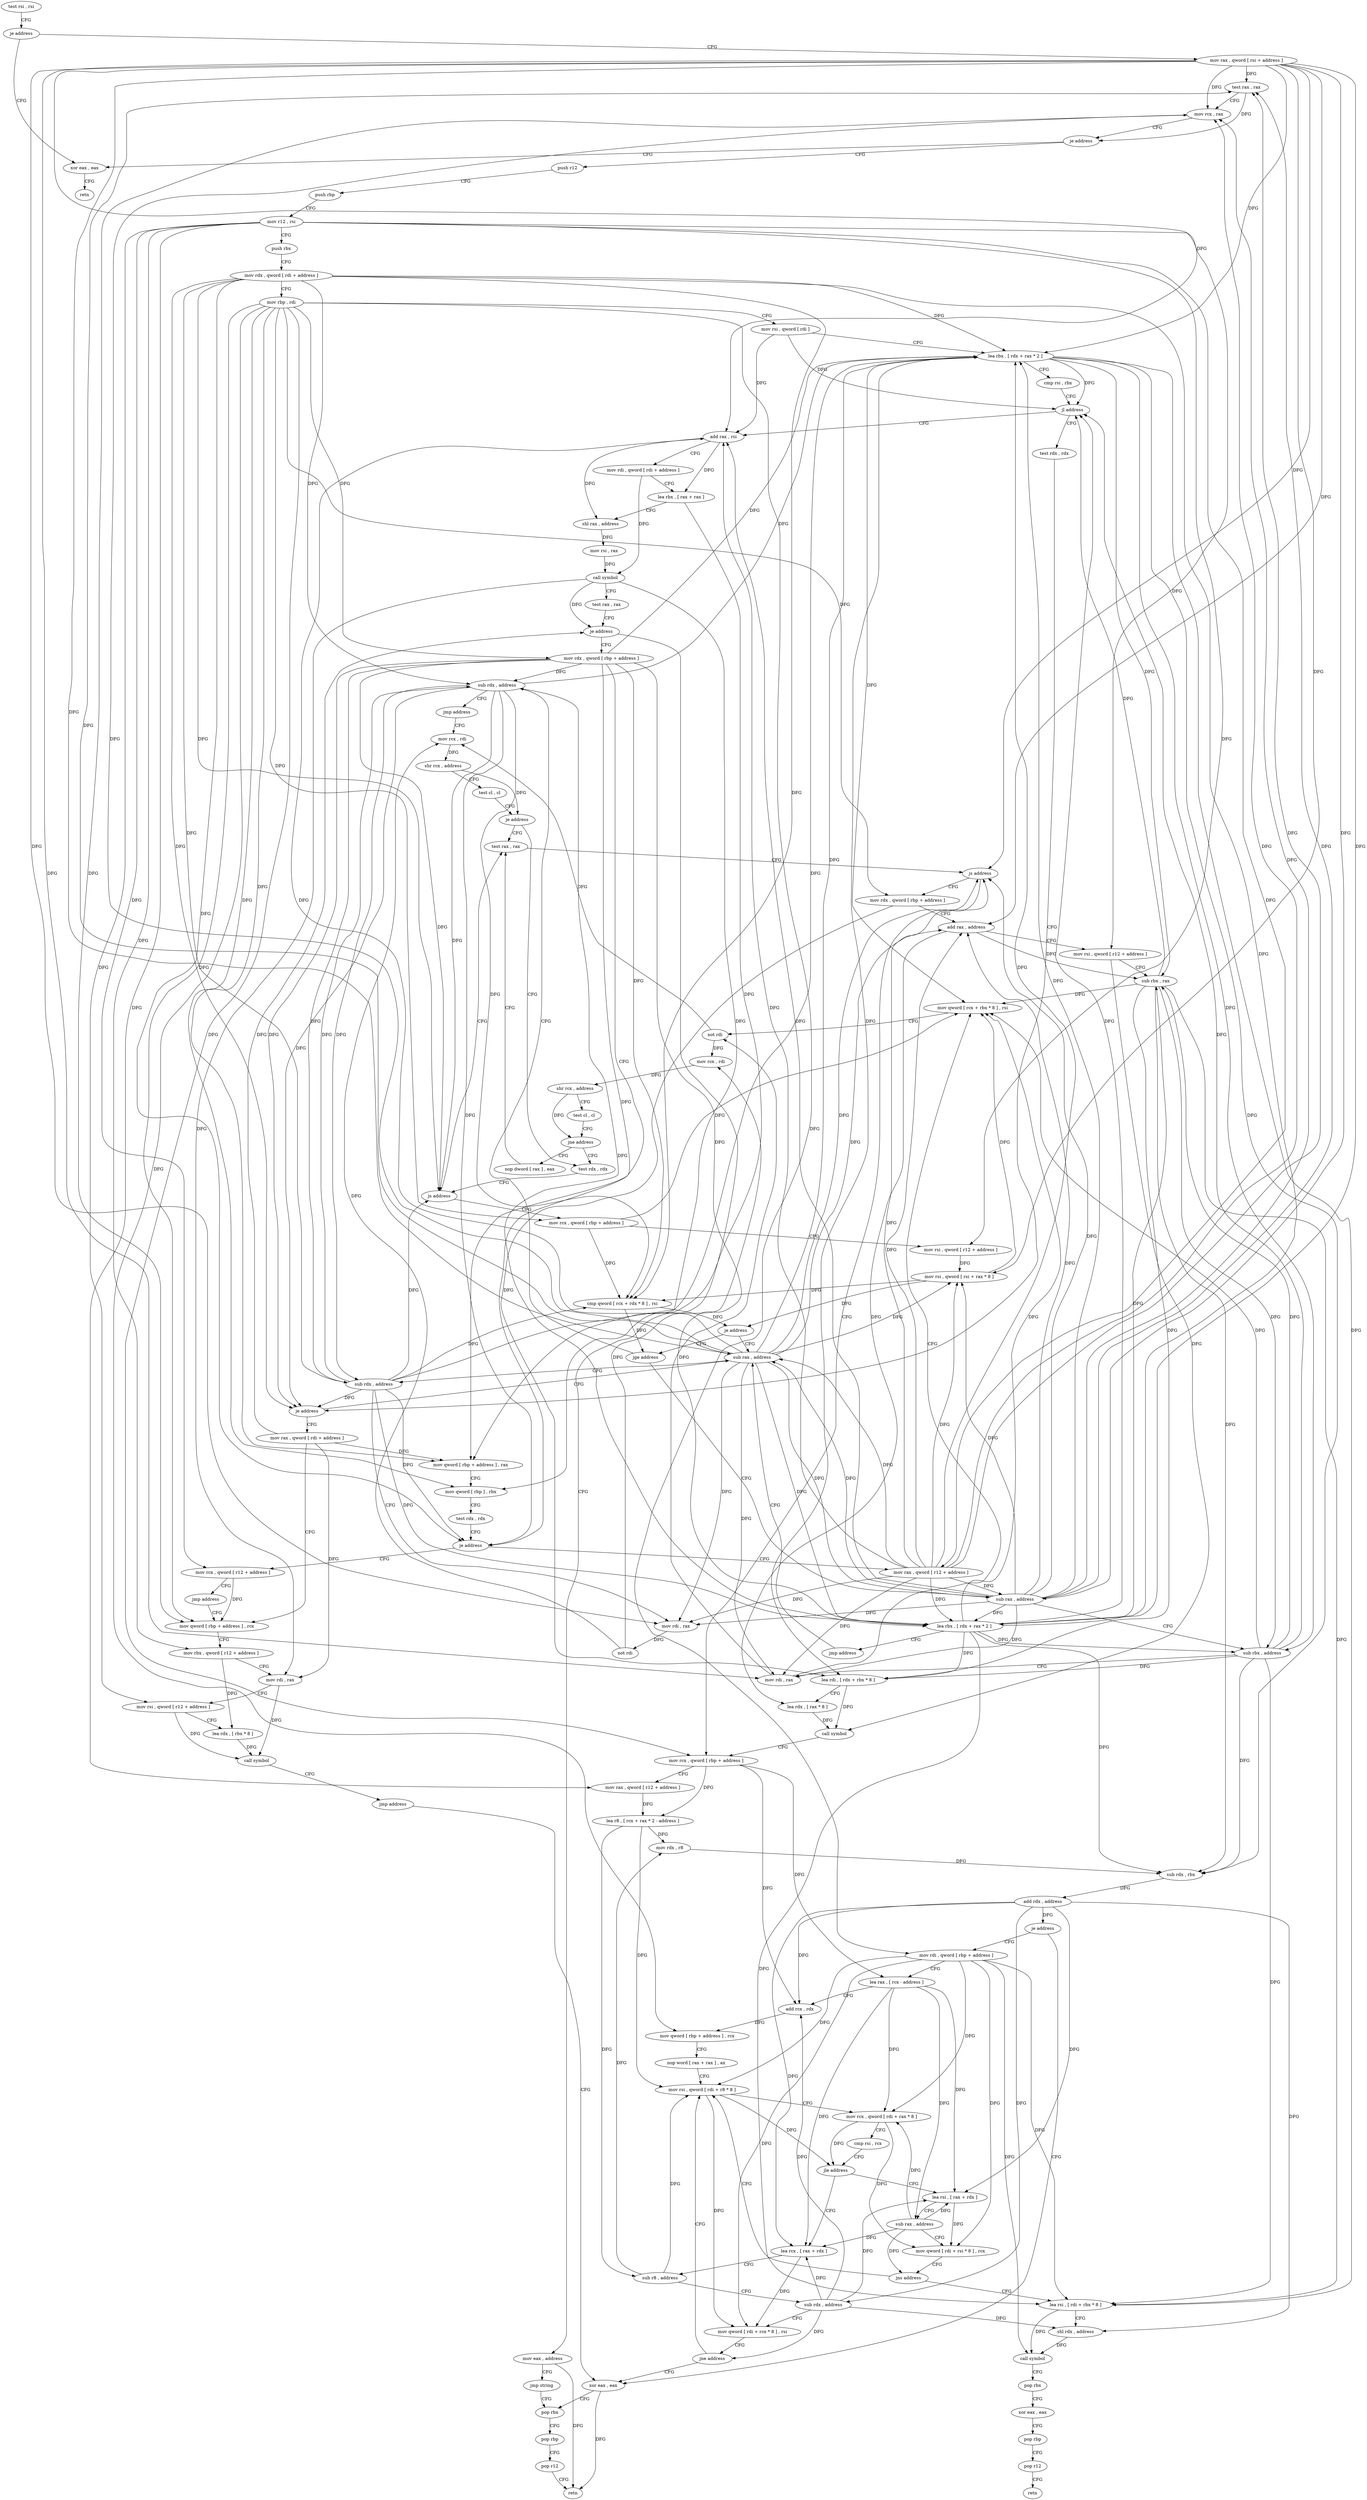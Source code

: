 digraph "func" {
"4258880" [label = "test rsi , rsi" ]
"4258883" [label = "je address" ]
"4259224" [label = "xor eax , eax" ]
"4258889" [label = "mov rax , qword [ rsi + address ]" ]
"4259226" [label = "retn" ]
"4258893" [label = "test rax , rax" ]
"4258896" [label = "mov rcx , rax" ]
"4258899" [label = "je address" ]
"4258905" [label = "push r12" ]
"4258907" [label = "push rbp" ]
"4258908" [label = "mov r12 , rsi" ]
"4258911" [label = "push rbx" ]
"4258912" [label = "mov rdx , qword [ rdi + address ]" ]
"4258916" [label = "mov rbp , rdi" ]
"4258919" [label = "mov rsi , qword [ rdi ]" ]
"4258922" [label = "lea rbx , [ rdx + rax * 2 ]" ]
"4258926" [label = "cmp rsi , rbx" ]
"4258929" [label = "jl address" ]
"4259232" [label = "add rax , rsi" ]
"4258935" [label = "test rdx , rdx" ]
"4259235" [label = "mov rdi , qword [ rdi + address ]" ]
"4259239" [label = "lea rbx , [ rax + rax ]" ]
"4259243" [label = "shl rax , address" ]
"4259247" [label = "mov rsi , rax" ]
"4259250" [label = "call symbol" ]
"4259255" [label = "test rax , rax" ]
"4259258" [label = "je address" ]
"4259330" [label = "mov eax , address" ]
"4259260" [label = "mov rdx , qword [ rbp + address ]" ]
"4258938" [label = "je address" ]
"4259291" [label = "mov rax , qword [ rdi + address ]" ]
"4258944" [label = "sub rax , address" ]
"4259335" [label = "jmp string" ]
"4259153" [label = "pop rbx" ]
"4259264" [label = "mov qword [ rbp + address ] , rax" ]
"4259268" [label = "mov qword [ rbp ] , rbx" ]
"4259272" [label = "test rdx , rdx" ]
"4259275" [label = "je address" ]
"4259340" [label = "mov rcx , qword [ r12 + address ]" ]
"4259277" [label = "mov rax , qword [ r12 + address ]" ]
"4259295" [label = "mov qword [ rbp + address ] , rcx" ]
"4258948" [label = "sub rdx , address" ]
"4258952" [label = "mov rdi , rax" ]
"4258955" [label = "not rdi" ]
"4258958" [label = "mov rcx , rdi" ]
"4259154" [label = "pop rbp" ]
"4259155" [label = "pop r12" ]
"4259157" [label = "retn" ]
"4259345" [label = "jmp address" ]
"4259282" [label = "lea rbx , [ rdx + rax * 2 ]" ]
"4259286" [label = "jmp address" ]
"4259151" [label = "xor eax , eax" ]
"4259032" [label = "test rax , rax" ]
"4259035" [label = "js address" ]
"4259070" [label = "mov rcx , qword [ rbp + address ]" ]
"4259037" [label = "mov rdx , qword [ rbp + address ]" ]
"4258969" [label = "test rdx , rdx" ]
"4258972" [label = "js address" ]
"4258974" [label = "mov rcx , qword [ rbp + address ]" ]
"4259299" [label = "mov rbx , qword [ r12 + address ]" ]
"4259304" [label = "mov rdi , rax" ]
"4259307" [label = "mov rsi , qword [ r12 + address ]" ]
"4259312" [label = "lea rdx , [ rbx * 8 ]" ]
"4259320" [label = "call symbol" ]
"4259325" [label = "jmp address" ]
"4259074" [label = "mov rax , qword [ r12 + address ]" ]
"4259079" [label = "lea r8 , [ rcx + rax * 2 - address ]" ]
"4259084" [label = "mov rdx , r8" ]
"4259087" [label = "sub rdx , rbx" ]
"4259090" [label = "add rdx , address" ]
"4259094" [label = "je address" ]
"4259096" [label = "mov rdi , qword [ rbp + address ]" ]
"4259041" [label = "add rax , address" ]
"4259045" [label = "mov rsi , qword [ r12 + address ]" ]
"4259050" [label = "sub rbx , rax" ]
"4259053" [label = "lea rdi , [ rdx + rbx * 8 ]" ]
"4259057" [label = "lea rdx , [ rax * 8 ]" ]
"4259065" [label = "call symbol" ]
"4258978" [label = "mov rsi , qword [ r12 + address ]" ]
"4258983" [label = "mov rsi , qword [ rsi + rax * 8 ]" ]
"4258987" [label = "cmp qword [ rcx + rdx * 8 ] , rsi" ]
"4258991" [label = "je address" ]
"4258993" [label = "jge address" ]
"4259100" [label = "lea rax , [ rcx - address ]" ]
"4259104" [label = "add rcx , rdx" ]
"4259107" [label = "mov qword [ rbp + address ] , rcx" ]
"4259111" [label = "nop word [ rax + rax ] , ax" ]
"4259120" [label = "mov rsi , qword [ rdi + r8 * 8 ]" ]
"4259208" [label = "sub rdx , address" ]
"4258999" [label = "sub rax , address" ]
"4259168" [label = "lea rsi , [ rax + rdx ]" ]
"4259172" [label = "sub rax , address" ]
"4259176" [label = "mov qword [ rdi + rsi * 8 ] , rcx" ]
"4259180" [label = "jns address" ]
"4259182" [label = "lea rsi , [ rdi + rbx * 8 ]" ]
"4259133" [label = "lea rcx , [ rax + rdx ]" ]
"4259137" [label = "sub r8 , address" ]
"4259141" [label = "sub rdx , address" ]
"4259145" [label = "mov qword [ rdi + rcx * 8 ] , rsi" ]
"4259149" [label = "jne address" ]
"4259212" [label = "jmp address" ]
"4259003" [label = "sub rbx , address" ]
"4259007" [label = "mov rdi , rax" ]
"4259010" [label = "mov qword [ rcx + rbx * 8 ] , rsi" ]
"4259014" [label = "not rdi" ]
"4259017" [label = "mov rcx , rdi" ]
"4259020" [label = "shr rcx , address" ]
"4259024" [label = "test cl , cl" ]
"4259026" [label = "jne address" ]
"4259028" [label = "nop dword [ rax ] , eax" ]
"4259124" [label = "mov rcx , qword [ rdi + rax * 8 ]" ]
"4259128" [label = "cmp rsi , rcx" ]
"4259131" [label = "jle address" ]
"4259186" [label = "shl rdx , address" ]
"4259190" [label = "call symbol" ]
"4259195" [label = "pop rbx" ]
"4259196" [label = "xor eax , eax" ]
"4259198" [label = "pop rbp" ]
"4259199" [label = "pop r12" ]
"4259201" [label = "retn" ]
"4258961" [label = "shr rcx , address" ]
"4258965" [label = "test cl , cl" ]
"4258967" [label = "je address" ]
"4258880" -> "4258883" [ label = "CFG" ]
"4258883" -> "4259224" [ label = "CFG" ]
"4258883" -> "4258889" [ label = "CFG" ]
"4259224" -> "4259226" [ label = "CFG" ]
"4258889" -> "4258893" [ label = "DFG" ]
"4258889" -> "4258896" [ label = "DFG" ]
"4258889" -> "4258922" [ label = "DFG" ]
"4258889" -> "4259232" [ label = "DFG" ]
"4258889" -> "4258944" [ label = "DFG" ]
"4258889" -> "4258952" [ label = "DFG" ]
"4258889" -> "4259282" [ label = "DFG" ]
"4258889" -> "4259035" [ label = "DFG" ]
"4258889" -> "4259041" [ label = "DFG" ]
"4258889" -> "4258983" [ label = "DFG" ]
"4258889" -> "4258999" [ label = "DFG" ]
"4258889" -> "4259007" [ label = "DFG" ]
"4258893" -> "4258896" [ label = "CFG" ]
"4258893" -> "4258899" [ label = "DFG" ]
"4258896" -> "4258899" [ label = "CFG" ]
"4258896" -> "4259295" [ label = "DFG" ]
"4258899" -> "4259224" [ label = "CFG" ]
"4258899" -> "4258905" [ label = "CFG" ]
"4258905" -> "4258907" [ label = "CFG" ]
"4258907" -> "4258908" [ label = "CFG" ]
"4258908" -> "4258911" [ label = "CFG" ]
"4258908" -> "4259340" [ label = "DFG" ]
"4258908" -> "4259277" [ label = "DFG" ]
"4258908" -> "4259299" [ label = "DFG" ]
"4258908" -> "4259307" [ label = "DFG" ]
"4258908" -> "4259074" [ label = "DFG" ]
"4258908" -> "4259045" [ label = "DFG" ]
"4258908" -> "4258978" [ label = "DFG" ]
"4258911" -> "4258912" [ label = "CFG" ]
"4258912" -> "4258916" [ label = "CFG" ]
"4258912" -> "4258922" [ label = "DFG" ]
"4258912" -> "4258938" [ label = "DFG" ]
"4258912" -> "4259275" [ label = "DFG" ]
"4258912" -> "4258948" [ label = "DFG" ]
"4258912" -> "4259282" [ label = "DFG" ]
"4258912" -> "4258972" [ label = "DFG" ]
"4258912" -> "4258987" [ label = "DFG" ]
"4258912" -> "4259208" [ label = "DFG" ]
"4258916" -> "4258919" [ label = "CFG" ]
"4258916" -> "4259260" [ label = "DFG" ]
"4258916" -> "4259264" [ label = "DFG" ]
"4258916" -> "4259268" [ label = "DFG" ]
"4258916" -> "4259295" [ label = "DFG" ]
"4258916" -> "4259070" [ label = "DFG" ]
"4258916" -> "4259037" [ label = "DFG" ]
"4258916" -> "4258974" [ label = "DFG" ]
"4258916" -> "4259096" [ label = "DFG" ]
"4258916" -> "4259107" [ label = "DFG" ]
"4258919" -> "4258922" [ label = "CFG" ]
"4258919" -> "4258929" [ label = "DFG" ]
"4258919" -> "4259232" [ label = "DFG" ]
"4258922" -> "4258926" [ label = "CFG" ]
"4258922" -> "4258929" [ label = "DFG" ]
"4258922" -> "4259087" [ label = "DFG" ]
"4258922" -> "4259050" [ label = "DFG" ]
"4258922" -> "4259053" [ label = "DFG" ]
"4258922" -> "4259003" [ label = "DFG" ]
"4258922" -> "4259010" [ label = "DFG" ]
"4258922" -> "4259182" [ label = "DFG" ]
"4258926" -> "4258929" [ label = "CFG" ]
"4258929" -> "4259232" [ label = "CFG" ]
"4258929" -> "4258935" [ label = "CFG" ]
"4259232" -> "4259235" [ label = "CFG" ]
"4259232" -> "4259239" [ label = "DFG" ]
"4259232" -> "4259243" [ label = "DFG" ]
"4258935" -> "4258938" [ label = "CFG" ]
"4259235" -> "4259239" [ label = "CFG" ]
"4259235" -> "4259250" [ label = "DFG" ]
"4259239" -> "4259243" [ label = "CFG" ]
"4259239" -> "4259268" [ label = "DFG" ]
"4259243" -> "4259247" [ label = "DFG" ]
"4259247" -> "4259250" [ label = "DFG" ]
"4259250" -> "4259255" [ label = "CFG" ]
"4259250" -> "4259258" [ label = "DFG" ]
"4259250" -> "4259264" [ label = "DFG" ]
"4259250" -> "4259304" [ label = "DFG" ]
"4259255" -> "4259258" [ label = "CFG" ]
"4259258" -> "4259330" [ label = "CFG" ]
"4259258" -> "4259260" [ label = "CFG" ]
"4259330" -> "4259335" [ label = "CFG" ]
"4259330" -> "4259157" [ label = "DFG" ]
"4259260" -> "4259264" [ label = "CFG" ]
"4259260" -> "4258938" [ label = "DFG" ]
"4259260" -> "4258922" [ label = "DFG" ]
"4259260" -> "4259275" [ label = "DFG" ]
"4259260" -> "4258948" [ label = "DFG" ]
"4259260" -> "4259282" [ label = "DFG" ]
"4259260" -> "4258972" [ label = "DFG" ]
"4259260" -> "4258987" [ label = "DFG" ]
"4259260" -> "4259208" [ label = "DFG" ]
"4258938" -> "4259291" [ label = "CFG" ]
"4258938" -> "4258944" [ label = "CFG" ]
"4259291" -> "4259295" [ label = "CFG" ]
"4259291" -> "4259258" [ label = "DFG" ]
"4259291" -> "4259264" [ label = "DFG" ]
"4259291" -> "4259304" [ label = "DFG" ]
"4258944" -> "4258948" [ label = "CFG" ]
"4258944" -> "4258893" [ label = "DFG" ]
"4258944" -> "4258896" [ label = "DFG" ]
"4258944" -> "4258922" [ label = "DFG" ]
"4258944" -> "4259232" [ label = "DFG" ]
"4258944" -> "4258952" [ label = "DFG" ]
"4258944" -> "4259282" [ label = "DFG" ]
"4258944" -> "4259035" [ label = "DFG" ]
"4258944" -> "4259041" [ label = "DFG" ]
"4258944" -> "4258983" [ label = "DFG" ]
"4258944" -> "4258999" [ label = "DFG" ]
"4258944" -> "4259007" [ label = "DFG" ]
"4259335" -> "4259153" [ label = "CFG" ]
"4259153" -> "4259154" [ label = "CFG" ]
"4259264" -> "4259268" [ label = "CFG" ]
"4259268" -> "4259272" [ label = "CFG" ]
"4259272" -> "4259275" [ label = "CFG" ]
"4259275" -> "4259340" [ label = "CFG" ]
"4259275" -> "4259277" [ label = "CFG" ]
"4259340" -> "4259345" [ label = "CFG" ]
"4259340" -> "4259295" [ label = "DFG" ]
"4259277" -> "4259282" [ label = "DFG" ]
"4259277" -> "4258893" [ label = "DFG" ]
"4259277" -> "4258896" [ label = "DFG" ]
"4259277" -> "4258922" [ label = "DFG" ]
"4259277" -> "4258944" [ label = "DFG" ]
"4259277" -> "4258952" [ label = "DFG" ]
"4259277" -> "4259232" [ label = "DFG" ]
"4259277" -> "4259035" [ label = "DFG" ]
"4259277" -> "4259041" [ label = "DFG" ]
"4259277" -> "4258983" [ label = "DFG" ]
"4259277" -> "4258999" [ label = "DFG" ]
"4259277" -> "4259007" [ label = "DFG" ]
"4259295" -> "4259299" [ label = "CFG" ]
"4258948" -> "4258952" [ label = "CFG" ]
"4258948" -> "4258938" [ label = "DFG" ]
"4258948" -> "4259275" [ label = "DFG" ]
"4258948" -> "4258922" [ label = "DFG" ]
"4258948" -> "4259282" [ label = "DFG" ]
"4258948" -> "4258972" [ label = "DFG" ]
"4258948" -> "4258987" [ label = "DFG" ]
"4258948" -> "4259208" [ label = "DFG" ]
"4258952" -> "4258955" [ label = "DFG" ]
"4258955" -> "4258958" [ label = "DFG" ]
"4258955" -> "4259017" [ label = "DFG" ]
"4258958" -> "4258961" [ label = "DFG" ]
"4259154" -> "4259155" [ label = "CFG" ]
"4259155" -> "4259157" [ label = "CFG" ]
"4259345" -> "4259295" [ label = "CFG" ]
"4259282" -> "4259286" [ label = "CFG" ]
"4259282" -> "4258929" [ label = "DFG" ]
"4259282" -> "4259087" [ label = "DFG" ]
"4259282" -> "4259050" [ label = "DFG" ]
"4259282" -> "4259053" [ label = "DFG" ]
"4259282" -> "4259003" [ label = "DFG" ]
"4259282" -> "4259010" [ label = "DFG" ]
"4259282" -> "4259182" [ label = "DFG" ]
"4259286" -> "4258944" [ label = "CFG" ]
"4259151" -> "4259153" [ label = "CFG" ]
"4259151" -> "4259157" [ label = "DFG" ]
"4259032" -> "4259035" [ label = "CFG" ]
"4259035" -> "4259070" [ label = "CFG" ]
"4259035" -> "4259037" [ label = "CFG" ]
"4259070" -> "4259074" [ label = "CFG" ]
"4259070" -> "4259079" [ label = "DFG" ]
"4259070" -> "4259100" [ label = "DFG" ]
"4259070" -> "4259104" [ label = "DFG" ]
"4259037" -> "4259041" [ label = "CFG" ]
"4259037" -> "4259053" [ label = "DFG" ]
"4258969" -> "4258972" [ label = "CFG" ]
"4258972" -> "4259032" [ label = "CFG" ]
"4258972" -> "4258974" [ label = "CFG" ]
"4258974" -> "4258978" [ label = "CFG" ]
"4258974" -> "4258987" [ label = "DFG" ]
"4258974" -> "4259010" [ label = "DFG" ]
"4259299" -> "4259304" [ label = "CFG" ]
"4259299" -> "4259312" [ label = "DFG" ]
"4259304" -> "4259307" [ label = "CFG" ]
"4259304" -> "4259320" [ label = "DFG" ]
"4259307" -> "4259312" [ label = "CFG" ]
"4259307" -> "4259320" [ label = "DFG" ]
"4259312" -> "4259320" [ label = "DFG" ]
"4259320" -> "4259325" [ label = "CFG" ]
"4259325" -> "4259151" [ label = "CFG" ]
"4259074" -> "4259079" [ label = "DFG" ]
"4259079" -> "4259084" [ label = "DFG" ]
"4259079" -> "4259120" [ label = "DFG" ]
"4259079" -> "4259137" [ label = "DFG" ]
"4259084" -> "4259087" [ label = "DFG" ]
"4259087" -> "4259090" [ label = "DFG" ]
"4259090" -> "4259094" [ label = "DFG" ]
"4259090" -> "4259104" [ label = "DFG" ]
"4259090" -> "4259168" [ label = "DFG" ]
"4259090" -> "4259133" [ label = "DFG" ]
"4259090" -> "4259141" [ label = "DFG" ]
"4259090" -> "4259186" [ label = "DFG" ]
"4259094" -> "4259151" [ label = "CFG" ]
"4259094" -> "4259096" [ label = "CFG" ]
"4259096" -> "4259100" [ label = "CFG" ]
"4259096" -> "4259120" [ label = "DFG" ]
"4259096" -> "4259124" [ label = "DFG" ]
"4259096" -> "4259176" [ label = "DFG" ]
"4259096" -> "4259145" [ label = "DFG" ]
"4259096" -> "4259182" [ label = "DFG" ]
"4259096" -> "4259190" [ label = "DFG" ]
"4259041" -> "4259045" [ label = "CFG" ]
"4259041" -> "4259050" [ label = "DFG" ]
"4259041" -> "4259057" [ label = "DFG" ]
"4259045" -> "4259050" [ label = "CFG" ]
"4259045" -> "4259065" [ label = "DFG" ]
"4259050" -> "4259053" [ label = "DFG" ]
"4259050" -> "4258929" [ label = "DFG" ]
"4259050" -> "4259087" [ label = "DFG" ]
"4259050" -> "4259003" [ label = "DFG" ]
"4259050" -> "4259010" [ label = "DFG" ]
"4259050" -> "4259182" [ label = "DFG" ]
"4259053" -> "4259057" [ label = "CFG" ]
"4259053" -> "4259065" [ label = "DFG" ]
"4259057" -> "4259065" [ label = "DFG" ]
"4259065" -> "4259070" [ label = "CFG" ]
"4258978" -> "4258983" [ label = "DFG" ]
"4258983" -> "4258987" [ label = "DFG" ]
"4258983" -> "4258991" [ label = "DFG" ]
"4258983" -> "4259010" [ label = "DFG" ]
"4258987" -> "4258991" [ label = "DFG" ]
"4258987" -> "4258993" [ label = "DFG" ]
"4258991" -> "4258944" [ label = "CFG" ]
"4258991" -> "4258993" [ label = "CFG" ]
"4258993" -> "4259208" [ label = "CFG" ]
"4258993" -> "4258999" [ label = "CFG" ]
"4259100" -> "4259104" [ label = "CFG" ]
"4259100" -> "4259124" [ label = "DFG" ]
"4259100" -> "4259168" [ label = "DFG" ]
"4259100" -> "4259172" [ label = "DFG" ]
"4259100" -> "4259133" [ label = "DFG" ]
"4259104" -> "4259107" [ label = "DFG" ]
"4259107" -> "4259111" [ label = "CFG" ]
"4259111" -> "4259120" [ label = "CFG" ]
"4259120" -> "4259124" [ label = "CFG" ]
"4259120" -> "4259131" [ label = "DFG" ]
"4259120" -> "4259145" [ label = "DFG" ]
"4259208" -> "4259212" [ label = "CFG" ]
"4259208" -> "4258938" [ label = "DFG" ]
"4259208" -> "4259275" [ label = "DFG" ]
"4259208" -> "4258948" [ label = "DFG" ]
"4259208" -> "4258972" [ label = "DFG" ]
"4259208" -> "4258987" [ label = "DFG" ]
"4259208" -> "4258922" [ label = "DFG" ]
"4259208" -> "4259282" [ label = "DFG" ]
"4258999" -> "4259003" [ label = "CFG" ]
"4258999" -> "4258893" [ label = "DFG" ]
"4258999" -> "4258896" [ label = "DFG" ]
"4258999" -> "4258922" [ label = "DFG" ]
"4258999" -> "4258944" [ label = "DFG" ]
"4258999" -> "4258952" [ label = "DFG" ]
"4258999" -> "4259282" [ label = "DFG" ]
"4258999" -> "4259035" [ label = "DFG" ]
"4258999" -> "4259041" [ label = "DFG" ]
"4258999" -> "4258983" [ label = "DFG" ]
"4258999" -> "4259232" [ label = "DFG" ]
"4258999" -> "4259007" [ label = "DFG" ]
"4259168" -> "4259172" [ label = "CFG" ]
"4259168" -> "4259176" [ label = "DFG" ]
"4259172" -> "4259176" [ label = "CFG" ]
"4259172" -> "4259124" [ label = "DFG" ]
"4259172" -> "4259168" [ label = "DFG" ]
"4259172" -> "4259133" [ label = "DFG" ]
"4259172" -> "4259180" [ label = "DFG" ]
"4259176" -> "4259180" [ label = "CFG" ]
"4259180" -> "4259120" [ label = "CFG" ]
"4259180" -> "4259182" [ label = "CFG" ]
"4259182" -> "4259186" [ label = "CFG" ]
"4259182" -> "4259190" [ label = "DFG" ]
"4259133" -> "4259137" [ label = "CFG" ]
"4259133" -> "4259145" [ label = "DFG" ]
"4259137" -> "4259141" [ label = "CFG" ]
"4259137" -> "4259084" [ label = "DFG" ]
"4259137" -> "4259120" [ label = "DFG" ]
"4259141" -> "4259145" [ label = "CFG" ]
"4259141" -> "4259104" [ label = "DFG" ]
"4259141" -> "4259168" [ label = "DFG" ]
"4259141" -> "4259133" [ label = "DFG" ]
"4259141" -> "4259186" [ label = "DFG" ]
"4259141" -> "4259149" [ label = "DFG" ]
"4259145" -> "4259149" [ label = "CFG" ]
"4259149" -> "4259120" [ label = "CFG" ]
"4259149" -> "4259151" [ label = "CFG" ]
"4259212" -> "4258958" [ label = "CFG" ]
"4259003" -> "4259007" [ label = "CFG" ]
"4259003" -> "4258929" [ label = "DFG" ]
"4259003" -> "4259087" [ label = "DFG" ]
"4259003" -> "4259053" [ label = "DFG" ]
"4259003" -> "4259050" [ label = "DFG" ]
"4259003" -> "4259010" [ label = "DFG" ]
"4259003" -> "4259182" [ label = "DFG" ]
"4259007" -> "4259010" [ label = "CFG" ]
"4259007" -> "4259014" [ label = "DFG" ]
"4259010" -> "4259014" [ label = "CFG" ]
"4259014" -> "4259017" [ label = "DFG" ]
"4259014" -> "4258958" [ label = "DFG" ]
"4259017" -> "4259020" [ label = "DFG" ]
"4259020" -> "4259024" [ label = "CFG" ]
"4259020" -> "4259026" [ label = "DFG" ]
"4259024" -> "4259026" [ label = "CFG" ]
"4259026" -> "4258969" [ label = "CFG" ]
"4259026" -> "4259028" [ label = "CFG" ]
"4259028" -> "4259032" [ label = "CFG" ]
"4259124" -> "4259128" [ label = "CFG" ]
"4259124" -> "4259131" [ label = "DFG" ]
"4259124" -> "4259176" [ label = "DFG" ]
"4259128" -> "4259131" [ label = "CFG" ]
"4259131" -> "4259168" [ label = "CFG" ]
"4259131" -> "4259133" [ label = "CFG" ]
"4259186" -> "4259190" [ label = "DFG" ]
"4259190" -> "4259195" [ label = "CFG" ]
"4259195" -> "4259196" [ label = "CFG" ]
"4259196" -> "4259198" [ label = "CFG" ]
"4259198" -> "4259199" [ label = "CFG" ]
"4259199" -> "4259201" [ label = "CFG" ]
"4258961" -> "4258965" [ label = "CFG" ]
"4258961" -> "4258967" [ label = "DFG" ]
"4258965" -> "4258967" [ label = "CFG" ]
"4258967" -> "4259032" [ label = "CFG" ]
"4258967" -> "4258969" [ label = "CFG" ]
}
